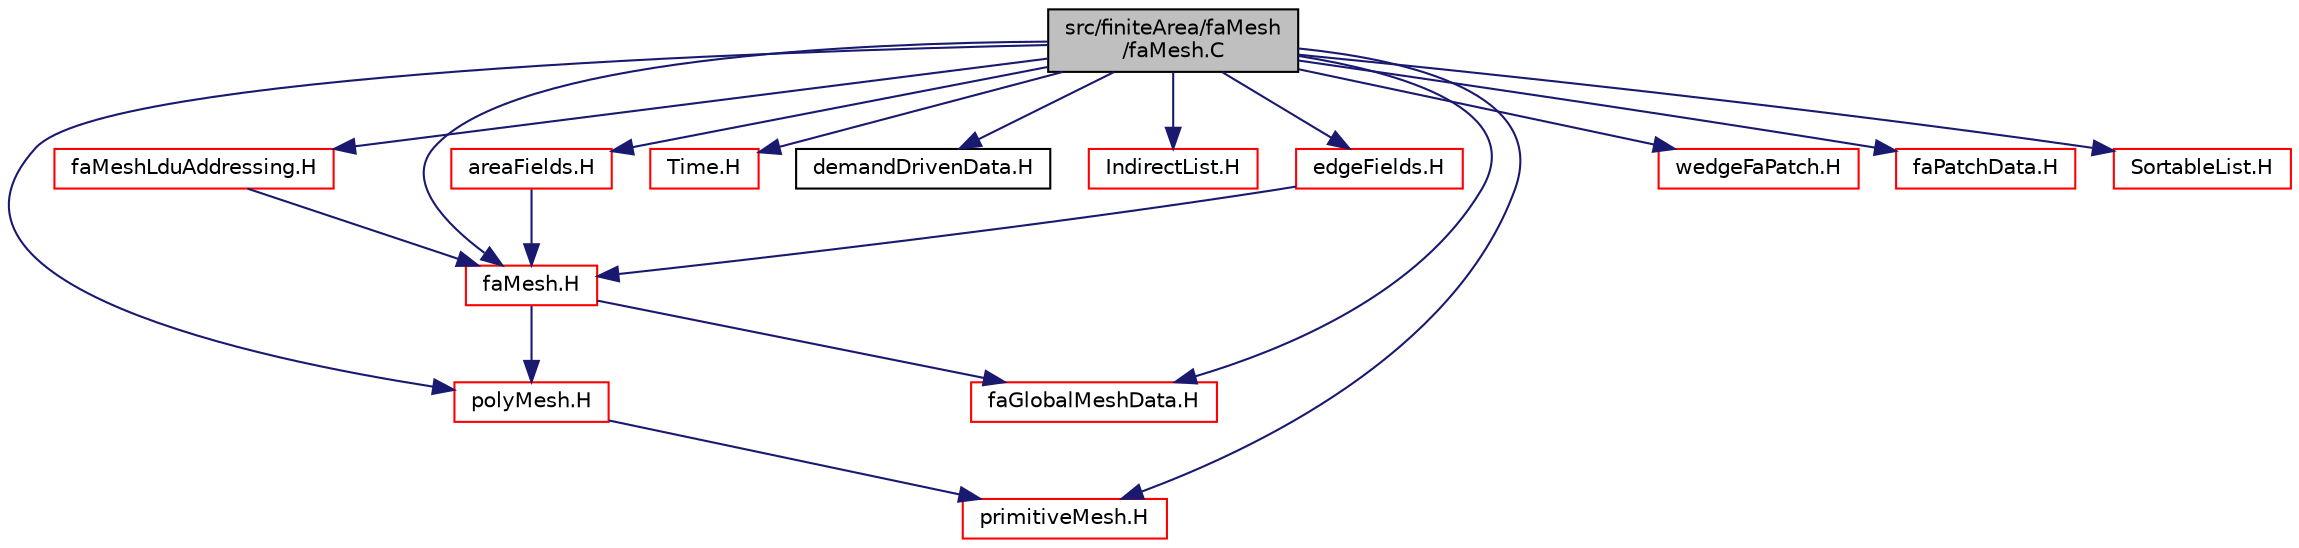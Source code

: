 digraph "src/finiteArea/faMesh/faMesh.C"
{
  bgcolor="transparent";
  edge [fontname="Helvetica",fontsize="10",labelfontname="Helvetica",labelfontsize="10"];
  node [fontname="Helvetica",fontsize="10",shape=record];
  Node1 [label="src/finiteArea/faMesh\l/faMesh.C",height=0.2,width=0.4,color="black", fillcolor="grey75", style="filled" fontcolor="black"];
  Node1 -> Node2 [color="midnightblue",fontsize="10",style="solid",fontname="Helvetica"];
  Node2 [label="faMesh.H",height=0.2,width=0.4,color="red",URL="$faMesh_8H.html"];
  Node2 -> Node3 [color="midnightblue",fontsize="10",style="solid",fontname="Helvetica"];
  Node3 [label="polyMesh.H",height=0.2,width=0.4,color="red",URL="$polyMesh_8H.html"];
  Node3 -> Node4 [color="midnightblue",fontsize="10",style="solid",fontname="Helvetica"];
  Node4 [label="primitiveMesh.H",height=0.2,width=0.4,color="red",URL="$primitiveMesh_8H.html"];
  Node2 -> Node5 [color="midnightblue",fontsize="10",style="solid",fontname="Helvetica"];
  Node5 [label="faGlobalMeshData.H",height=0.2,width=0.4,color="red",URL="$faGlobalMeshData_8H.html"];
  Node1 -> Node5 [color="midnightblue",fontsize="10",style="solid",fontname="Helvetica"];
  Node1 -> Node6 [color="midnightblue",fontsize="10",style="solid",fontname="Helvetica"];
  Node6 [label="Time.H",height=0.2,width=0.4,color="red",URL="$Time_8H.html"];
  Node1 -> Node3 [color="midnightblue",fontsize="10",style="solid",fontname="Helvetica"];
  Node1 -> Node4 [color="midnightblue",fontsize="10",style="solid",fontname="Helvetica"];
  Node1 -> Node7 [color="midnightblue",fontsize="10",style="solid",fontname="Helvetica"];
  Node7 [label="demandDrivenData.H",height=0.2,width=0.4,color="black",URL="$demandDrivenData_8H.html",tooltip="Template functions to aid in the implementation of demand driven data. "];
  Node1 -> Node8 [color="midnightblue",fontsize="10",style="solid",fontname="Helvetica"];
  Node8 [label="IndirectList.H",height=0.2,width=0.4,color="red",URL="$IndirectList_8H.html"];
  Node1 -> Node9 [color="midnightblue",fontsize="10",style="solid",fontname="Helvetica"];
  Node9 [label="areaFields.H",height=0.2,width=0.4,color="red",URL="$areaFields_8H.html"];
  Node9 -> Node2 [color="midnightblue",fontsize="10",style="solid",fontname="Helvetica"];
  Node1 -> Node10 [color="midnightblue",fontsize="10",style="solid",fontname="Helvetica"];
  Node10 [label="edgeFields.H",height=0.2,width=0.4,color="red",URL="$edgeFields_8H.html"];
  Node10 -> Node2 [color="midnightblue",fontsize="10",style="solid",fontname="Helvetica"];
  Node1 -> Node11 [color="midnightblue",fontsize="10",style="solid",fontname="Helvetica"];
  Node11 [label="faMeshLduAddressing.H",height=0.2,width=0.4,color="red",URL="$faMeshLduAddressing_8H.html"];
  Node11 -> Node2 [color="midnightblue",fontsize="10",style="solid",fontname="Helvetica"];
  Node1 -> Node12 [color="midnightblue",fontsize="10",style="solid",fontname="Helvetica"];
  Node12 [label="wedgeFaPatch.H",height=0.2,width=0.4,color="red",URL="$wedgeFaPatch_8H.html"];
  Node1 -> Node13 [color="midnightblue",fontsize="10",style="solid",fontname="Helvetica"];
  Node13 [label="faPatchData.H",height=0.2,width=0.4,color="red",URL="$faPatchData_8H.html"];
  Node1 -> Node14 [color="midnightblue",fontsize="10",style="solid",fontname="Helvetica"];
  Node14 [label="SortableList.H",height=0.2,width=0.4,color="red",URL="$SortableList_8H.html"];
}
